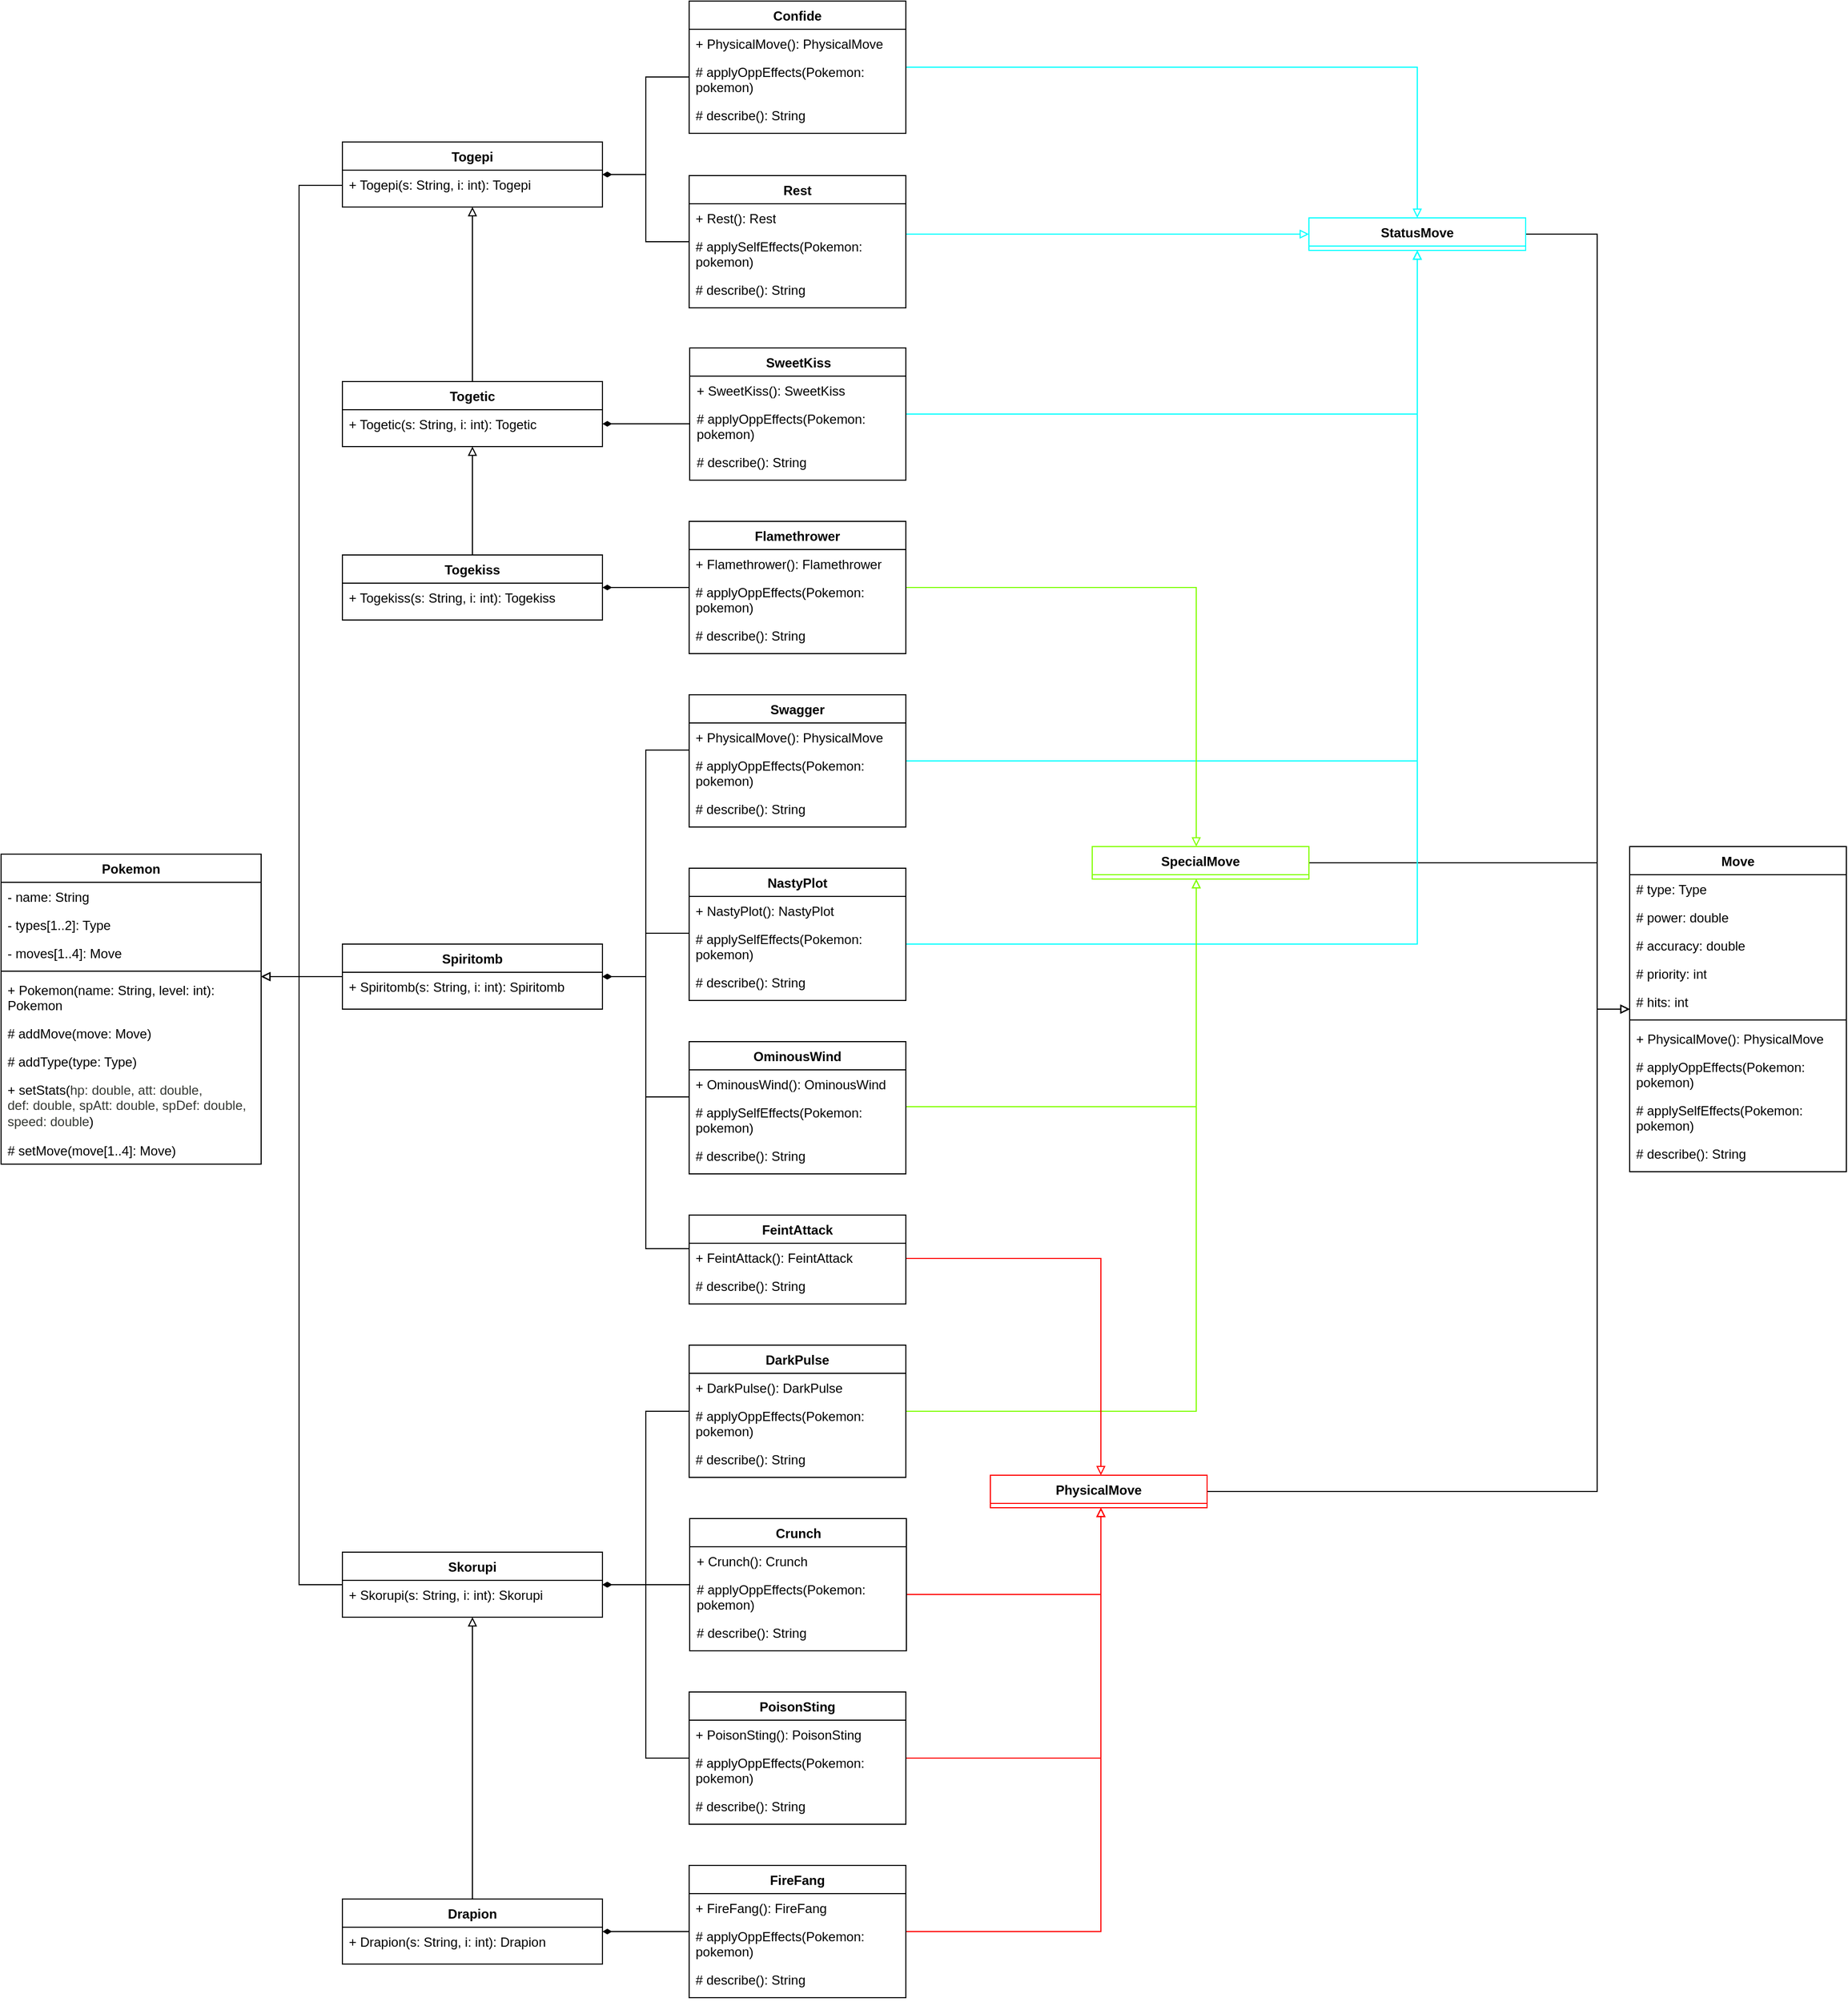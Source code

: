 <mxfile version="24.8.2">
  <diagram id="C5RBs43oDa-KdzZeNtuy" name="Page-1">
    <mxGraphModel dx="3910" dy="1305" grid="0" gridSize="10" guides="1" tooltips="1" connect="1" arrows="1" fold="1" page="0" pageScale="1" pageWidth="827" pageHeight="1169" background="none" math="0" shadow="0">
      <root>
        <mxCell id="WIyWlLk6GJQsqaUBKTNV-0" />
        <mxCell id="WIyWlLk6GJQsqaUBKTNV-1" parent="WIyWlLk6GJQsqaUBKTNV-0" />
        <mxCell id="9ZKs2qVR2nAnYhg3Whve-0" value="Pokemon" style="swimlane;fontStyle=1;align=center;verticalAlign=top;childLayout=stackLayout;horizontal=1;startSize=26;horizontalStack=0;resizeParent=1;resizeParentMax=0;resizeLast=0;collapsible=1;marginBottom=0;whiteSpace=wrap;html=1;" parent="WIyWlLk6GJQsqaUBKTNV-1" vertex="1">
          <mxGeometry x="-1263" y="1047" width="240" height="286" as="geometry">
            <mxRectangle x="150" y="120" width="100" height="30" as="alternateBounds" />
          </mxGeometry>
        </mxCell>
        <mxCell id="9ZKs2qVR2nAnYhg3Whve-4" value="- name: String" style="text;strokeColor=none;fillColor=none;align=left;verticalAlign=top;spacingLeft=4;spacingRight=4;overflow=hidden;rotatable=0;points=[[0,0.5],[1,0.5]];portConstraint=eastwest;whiteSpace=wrap;html=1;" parent="9ZKs2qVR2nAnYhg3Whve-0" vertex="1">
          <mxGeometry y="26" width="240" height="26" as="geometry" />
        </mxCell>
        <mxCell id="9ZKs2qVR2nAnYhg3Whve-9" value="- types[1..2]: Type" style="text;strokeColor=none;fillColor=none;align=left;verticalAlign=top;spacingLeft=4;spacingRight=4;overflow=hidden;rotatable=0;points=[[0,0.5],[1,0.5]];portConstraint=eastwest;whiteSpace=wrap;html=1;" parent="9ZKs2qVR2nAnYhg3Whve-0" vertex="1">
          <mxGeometry y="52" width="240" height="26" as="geometry" />
        </mxCell>
        <mxCell id="9ZKs2qVR2nAnYhg3Whve-10" value="- moves[1..4]: Move" style="text;strokeColor=none;fillColor=none;align=left;verticalAlign=top;spacingLeft=4;spacingRight=4;overflow=hidden;rotatable=0;points=[[0,0.5],[1,0.5]];portConstraint=eastwest;whiteSpace=wrap;html=1;" parent="9ZKs2qVR2nAnYhg3Whve-0" vertex="1">
          <mxGeometry y="78" width="240" height="26" as="geometry" />
        </mxCell>
        <mxCell id="9ZKs2qVR2nAnYhg3Whve-2" value="" style="line;strokeWidth=1;fillColor=none;align=left;verticalAlign=middle;spacingTop=-1;spacingLeft=3;spacingRight=3;rotatable=0;labelPosition=right;points=[];portConstraint=eastwest;strokeColor=inherit;" parent="9ZKs2qVR2nAnYhg3Whve-0" vertex="1">
          <mxGeometry y="104" width="240" height="8" as="geometry" />
        </mxCell>
        <mxCell id="9ZKs2qVR2nAnYhg3Whve-3" value="+ Pokemon(name: String, level: int): Pokemon" style="text;strokeColor=none;fillColor=none;align=left;verticalAlign=top;spacingLeft=4;spacingRight=4;overflow=hidden;rotatable=0;points=[[0,0.5],[1,0.5]];portConstraint=eastwest;whiteSpace=wrap;html=1;" parent="9ZKs2qVR2nAnYhg3Whve-0" vertex="1">
          <mxGeometry y="112" width="240" height="40" as="geometry" />
        </mxCell>
        <mxCell id="9ZKs2qVR2nAnYhg3Whve-21" value="# addMove(move: Move)" style="text;strokeColor=none;fillColor=none;align=left;verticalAlign=top;spacingLeft=4;spacingRight=4;overflow=hidden;rotatable=0;points=[[0,0.5],[1,0.5]];portConstraint=eastwest;whiteSpace=wrap;html=1;" parent="9ZKs2qVR2nAnYhg3Whve-0" vertex="1">
          <mxGeometry y="152" width="240" height="26" as="geometry" />
        </mxCell>
        <mxCell id="peKbXXoSz-qY-lgi-lDG-6" value="# addType(type: Type)" style="text;strokeColor=none;fillColor=none;align=left;verticalAlign=top;spacingLeft=4;spacingRight=4;overflow=hidden;rotatable=0;points=[[0,0.5],[1,0.5]];portConstraint=eastwest;whiteSpace=wrap;html=1;" parent="9ZKs2qVR2nAnYhg3Whve-0" vertex="1">
          <mxGeometry y="178" width="240" height="26" as="geometry" />
        </mxCell>
        <mxCell id="9ZKs2qVR2nAnYhg3Whve-39" value="+ &lt;font face=&quot;Helvetica&quot;&gt;setStats(&lt;font style=&quot;font-size: 12px;&quot; color=&quot;#353833&quot;&gt;hp: double, att:&amp;nbsp;&lt;/font&gt;&lt;/font&gt;&lt;span style=&quot;color: rgb(53, 56, 51);&quot;&gt;double&lt;/span&gt;&lt;font face=&quot;Helvetica&quot;&gt;&lt;font style=&quot;font-size: 12px;&quot; color=&quot;#353833&quot;&gt;, def:&amp;nbsp;&lt;/font&gt;&lt;/font&gt;&lt;span style=&quot;color: rgb(53, 56, 51);&quot;&gt;double&lt;/span&gt;&lt;font face=&quot;Helvetica&quot;&gt;&lt;font style=&quot;font-size: 12px;&quot; color=&quot;#353833&quot;&gt;, spAtt:&amp;nbsp;&lt;/font&gt;&lt;/font&gt;&lt;span style=&quot;color: rgb(53, 56, 51);&quot;&gt;double&lt;/span&gt;&lt;font face=&quot;Helvetica&quot;&gt;&lt;font style=&quot;font-size: 12px;&quot; color=&quot;#353833&quot;&gt;, spDef:&amp;nbsp;&lt;/font&gt;&lt;/font&gt;&lt;span style=&quot;color: rgb(53, 56, 51);&quot;&gt;double&lt;/span&gt;&lt;font face=&quot;Helvetica&quot;&gt;&lt;font style=&quot;font-size: 12px;&quot; color=&quot;#353833&quot;&gt;, speed:&amp;nbsp;&lt;/font&gt;&lt;/font&gt;&lt;span style=&quot;color: rgb(53, 56, 51);&quot;&gt;double&lt;/span&gt;&lt;font face=&quot;Helvetica&quot;&gt;)&lt;/font&gt;" style="text;strokeColor=none;fillColor=none;align=left;verticalAlign=top;spacingLeft=4;spacingRight=4;overflow=hidden;rotatable=0;points=[[0,0.5],[1,0.5]];portConstraint=eastwest;whiteSpace=wrap;html=1;" parent="9ZKs2qVR2nAnYhg3Whve-0" vertex="1">
          <mxGeometry y="204" width="240" height="56" as="geometry" />
        </mxCell>
        <mxCell id="9ZKs2qVR2nAnYhg3Whve-38" value="# setMove(move[1..4]: Move)" style="text;strokeColor=none;fillColor=none;align=left;verticalAlign=top;spacingLeft=4;spacingRight=4;overflow=hidden;rotatable=0;points=[[0,0.5],[1,0.5]];portConstraint=eastwest;whiteSpace=wrap;html=1;" parent="9ZKs2qVR2nAnYhg3Whve-0" vertex="1">
          <mxGeometry y="260" width="240" height="26" as="geometry" />
        </mxCell>
        <mxCell id="Gkgt9uZ79DTPkqdwzc9i-16" style="edgeStyle=orthogonalEdgeStyle;rounded=0;orthogonalLoop=1;jettySize=auto;html=1;endArrow=block;endFill=0;" parent="WIyWlLk6GJQsqaUBKTNV-1" source="9ZKs2qVR2nAnYhg3Whve-43" target="GwyRjiEj88ndCghwQIb4-23" edge="1">
          <mxGeometry relative="1" as="geometry">
            <Array as="points">
              <mxPoint x="210" y="1635" />
              <mxPoint x="210" y="1190" />
            </Array>
          </mxGeometry>
        </mxCell>
        <mxCell id="9ZKs2qVR2nAnYhg3Whve-43" value="PhysicalMove" style="swimlane;fontStyle=1;align=center;verticalAlign=top;childLayout=stackLayout;horizontal=1;startSize=26;horizontalStack=0;resizeParent=1;resizeParentMax=0;resizeLast=0;collapsible=1;marginBottom=0;whiteSpace=wrap;html=1;strokeColor=#FF0000;" parent="WIyWlLk6GJQsqaUBKTNV-1" vertex="1">
          <mxGeometry x="-350" y="1620" width="200" height="30" as="geometry" />
        </mxCell>
        <mxCell id="Gkgt9uZ79DTPkqdwzc9i-18" style="edgeStyle=orthogonalEdgeStyle;rounded=0;orthogonalLoop=1;jettySize=auto;html=1;endArrow=block;endFill=0;" parent="WIyWlLk6GJQsqaUBKTNV-1" source="GwyRjiEj88ndCghwQIb4-1" target="GwyRjiEj88ndCghwQIb4-23" edge="1">
          <mxGeometry relative="1" as="geometry">
            <Array as="points">
              <mxPoint x="210" y="475" />
              <mxPoint x="210" y="1190" />
            </Array>
          </mxGeometry>
        </mxCell>
        <mxCell id="GwyRjiEj88ndCghwQIb4-1" value="StatusMove" style="swimlane;fontStyle=1;align=center;verticalAlign=top;childLayout=stackLayout;horizontal=1;startSize=26;horizontalStack=0;resizeParent=1;resizeParentMax=0;resizeLast=0;collapsible=1;marginBottom=0;whiteSpace=wrap;html=1;strokeColor=#00FFFF;" parent="WIyWlLk6GJQsqaUBKTNV-1" vertex="1">
          <mxGeometry x="-56" y="460" width="200" height="30" as="geometry" />
        </mxCell>
        <mxCell id="Gkgt9uZ79DTPkqdwzc9i-17" style="edgeStyle=orthogonalEdgeStyle;rounded=0;orthogonalLoop=1;jettySize=auto;html=1;endArrow=block;endFill=0;" parent="WIyWlLk6GJQsqaUBKTNV-1" source="GwyRjiEj88ndCghwQIb4-12" target="GwyRjiEj88ndCghwQIb4-23" edge="1">
          <mxGeometry relative="1" as="geometry">
            <Array as="points">
              <mxPoint x="210" y="1055" />
              <mxPoint x="210" y="1190" />
            </Array>
          </mxGeometry>
        </mxCell>
        <mxCell id="GwyRjiEj88ndCghwQIb4-12" value="SpecialMove" style="swimlane;fontStyle=1;align=center;verticalAlign=top;childLayout=stackLayout;horizontal=1;startSize=26;horizontalStack=0;resizeParent=1;resizeParentMax=0;resizeLast=0;collapsible=1;marginBottom=0;whiteSpace=wrap;html=1;strokeColor=#80FF00;" parent="WIyWlLk6GJQsqaUBKTNV-1" vertex="1">
          <mxGeometry x="-256" y="1040" width="200" height="30" as="geometry" />
        </mxCell>
        <mxCell id="GwyRjiEj88ndCghwQIb4-23" value="Move" style="swimlane;fontStyle=1;align=center;verticalAlign=top;childLayout=stackLayout;horizontal=1;startSize=26;horizontalStack=0;resizeParent=1;resizeParentMax=0;resizeLast=0;collapsible=1;marginBottom=0;whiteSpace=wrap;html=1;" parent="WIyWlLk6GJQsqaUBKTNV-1" vertex="1">
          <mxGeometry x="240" y="1040" width="200" height="300" as="geometry" />
        </mxCell>
        <mxCell id="GwyRjiEj88ndCghwQIb4-24" value="# type: Type" style="text;strokeColor=none;fillColor=none;align=left;verticalAlign=top;spacingLeft=4;spacingRight=4;overflow=hidden;rotatable=0;points=[[0,0.5],[1,0.5]];portConstraint=eastwest;whiteSpace=wrap;html=1;" parent="GwyRjiEj88ndCghwQIb4-23" vertex="1">
          <mxGeometry y="26" width="200" height="26" as="geometry" />
        </mxCell>
        <mxCell id="GwyRjiEj88ndCghwQIb4-25" value="# power: double" style="text;strokeColor=none;fillColor=none;align=left;verticalAlign=top;spacingLeft=4;spacingRight=4;overflow=hidden;rotatable=0;points=[[0,0.5],[1,0.5]];portConstraint=eastwest;whiteSpace=wrap;html=1;" parent="GwyRjiEj88ndCghwQIb4-23" vertex="1">
          <mxGeometry y="52" width="200" height="26" as="geometry" />
        </mxCell>
        <mxCell id="GwyRjiEj88ndCghwQIb4-26" value="# accuracy: double" style="text;strokeColor=none;fillColor=none;align=left;verticalAlign=top;spacingLeft=4;spacingRight=4;overflow=hidden;rotatable=0;points=[[0,0.5],[1,0.5]];portConstraint=eastwest;whiteSpace=wrap;html=1;" parent="GwyRjiEj88ndCghwQIb4-23" vertex="1">
          <mxGeometry y="78" width="200" height="26" as="geometry" />
        </mxCell>
        <mxCell id="GwyRjiEj88ndCghwQIb4-27" value="# priority: int" style="text;strokeColor=none;fillColor=none;align=left;verticalAlign=top;spacingLeft=4;spacingRight=4;overflow=hidden;rotatable=0;points=[[0,0.5],[1,0.5]];portConstraint=eastwest;whiteSpace=wrap;html=1;" parent="GwyRjiEj88ndCghwQIb4-23" vertex="1">
          <mxGeometry y="104" width="200" height="26" as="geometry" />
        </mxCell>
        <mxCell id="GwyRjiEj88ndCghwQIb4-28" value="# hits: int" style="text;strokeColor=none;fillColor=none;align=left;verticalAlign=top;spacingLeft=4;spacingRight=4;overflow=hidden;rotatable=0;points=[[0,0.5],[1,0.5]];portConstraint=eastwest;whiteSpace=wrap;html=1;" parent="GwyRjiEj88ndCghwQIb4-23" vertex="1">
          <mxGeometry y="130" width="200" height="26" as="geometry" />
        </mxCell>
        <mxCell id="GwyRjiEj88ndCghwQIb4-29" value="" style="line;strokeWidth=1;fillColor=none;align=left;verticalAlign=middle;spacingTop=-1;spacingLeft=3;spacingRight=3;rotatable=0;labelPosition=right;points=[];portConstraint=eastwest;strokeColor=inherit;" parent="GwyRjiEj88ndCghwQIb4-23" vertex="1">
          <mxGeometry y="156" width="200" height="8" as="geometry" />
        </mxCell>
        <mxCell id="GwyRjiEj88ndCghwQIb4-30" value="+ PhysicalMove(): PhysicalMove" style="text;strokeColor=none;fillColor=none;align=left;verticalAlign=top;spacingLeft=4;spacingRight=4;overflow=hidden;rotatable=0;points=[[0,0.5],[1,0.5]];portConstraint=eastwest;whiteSpace=wrap;html=1;" parent="GwyRjiEj88ndCghwQIb4-23" vertex="1">
          <mxGeometry y="164" width="200" height="26" as="geometry" />
        </mxCell>
        <mxCell id="GwyRjiEj88ndCghwQIb4-31" value="# applyOppEffects(Pokemon: pokemon)" style="text;strokeColor=none;fillColor=none;align=left;verticalAlign=top;spacingLeft=4;spacingRight=4;overflow=hidden;rotatable=0;points=[[0,0.5],[1,0.5]];portConstraint=eastwest;whiteSpace=wrap;html=1;" parent="GwyRjiEj88ndCghwQIb4-23" vertex="1">
          <mxGeometry y="190" width="200" height="40" as="geometry" />
        </mxCell>
        <mxCell id="GwyRjiEj88ndCghwQIb4-32" value="# applySelfEffects(Pokemon: pokemon)" style="text;strokeColor=none;fillColor=none;align=left;verticalAlign=top;spacingLeft=4;spacingRight=4;overflow=hidden;rotatable=0;points=[[0,0.5],[1,0.5]];portConstraint=eastwest;whiteSpace=wrap;html=1;" parent="GwyRjiEj88ndCghwQIb4-23" vertex="1">
          <mxGeometry y="230" width="200" height="40" as="geometry" />
        </mxCell>
        <mxCell id="GwyRjiEj88ndCghwQIb4-33" value="# describe(): String" style="text;strokeColor=none;fillColor=none;align=left;verticalAlign=top;spacingLeft=4;spacingRight=4;overflow=hidden;rotatable=0;points=[[0,0.5],[1,0.5]];portConstraint=eastwest;whiteSpace=wrap;html=1;" parent="GwyRjiEj88ndCghwQIb4-23" vertex="1">
          <mxGeometry y="270" width="200" height="30" as="geometry" />
        </mxCell>
        <mxCell id="Gkgt9uZ79DTPkqdwzc9i-13" style="edgeStyle=orthogonalEdgeStyle;rounded=0;orthogonalLoop=1;jettySize=auto;html=1;endArrow=block;endFill=0;strokeColor=#00FFFF;" parent="WIyWlLk6GJQsqaUBKTNV-1" source="GwyRjiEj88ndCghwQIb4-34" target="GwyRjiEj88ndCghwQIb4-1" edge="1">
          <mxGeometry relative="1" as="geometry" />
        </mxCell>
        <mxCell id="GwyRjiEj88ndCghwQIb4-34" value="Confide" style="swimlane;fontStyle=1;align=center;verticalAlign=top;childLayout=stackLayout;horizontal=1;startSize=26;horizontalStack=0;resizeParent=1;resizeParentMax=0;resizeLast=0;collapsible=1;marginBottom=0;whiteSpace=wrap;html=1;" parent="WIyWlLk6GJQsqaUBKTNV-1" vertex="1">
          <mxGeometry x="-628" y="260" width="200" height="122" as="geometry" />
        </mxCell>
        <mxCell id="peKbXXoSz-qY-lgi-lDG-16" value="+ PhysicalMove(): PhysicalMove" style="text;strokeColor=none;fillColor=none;align=left;verticalAlign=top;spacingLeft=4;spacingRight=4;overflow=hidden;rotatable=0;points=[[0,0.5],[1,0.5]];portConstraint=eastwest;whiteSpace=wrap;html=1;" parent="GwyRjiEj88ndCghwQIb4-34" vertex="1">
          <mxGeometry y="26" width="200" height="26" as="geometry" />
        </mxCell>
        <mxCell id="peKbXXoSz-qY-lgi-lDG-17" value="# applyOppEffects(Pokemon: pokemon)" style="text;strokeColor=none;fillColor=none;align=left;verticalAlign=top;spacingLeft=4;spacingRight=4;overflow=hidden;rotatable=0;points=[[0,0.5],[1,0.5]];portConstraint=eastwest;whiteSpace=wrap;html=1;" parent="GwyRjiEj88ndCghwQIb4-34" vertex="1">
          <mxGeometry y="52" width="200" height="40" as="geometry" />
        </mxCell>
        <mxCell id="peKbXXoSz-qY-lgi-lDG-18" value="# describe(): String" style="text;strokeColor=none;fillColor=none;align=left;verticalAlign=top;spacingLeft=4;spacingRight=4;overflow=hidden;rotatable=0;points=[[0,0.5],[1,0.5]];portConstraint=eastwest;whiteSpace=wrap;html=1;" parent="GwyRjiEj88ndCghwQIb4-34" vertex="1">
          <mxGeometry y="92" width="200" height="30" as="geometry" />
        </mxCell>
        <mxCell id="GwyRjiEj88ndCghwQIb4-52" style="edgeStyle=orthogonalEdgeStyle;rounded=0;orthogonalLoop=1;jettySize=auto;html=1;entryX=0.5;entryY=1;entryDx=0;entryDy=0;endArrow=block;endFill=0;strokeColor=#00FFFF;" parent="WIyWlLk6GJQsqaUBKTNV-1" source="GwyRjiEj88ndCghwQIb4-35" target="GwyRjiEj88ndCghwQIb4-1" edge="1">
          <mxGeometry relative="1" as="geometry">
            <Array as="points">
              <mxPoint x="44" y="1130" />
            </Array>
          </mxGeometry>
        </mxCell>
        <mxCell id="GwyRjiEj88ndCghwQIb4-35" value="NastyPlot" style="swimlane;fontStyle=1;align=center;verticalAlign=top;childLayout=stackLayout;horizontal=1;startSize=26;horizontalStack=0;resizeParent=1;resizeParentMax=0;resizeLast=0;collapsible=1;marginBottom=0;whiteSpace=wrap;html=1;" parent="WIyWlLk6GJQsqaUBKTNV-1" vertex="1">
          <mxGeometry x="-628" y="1060" width="200" height="122" as="geometry" />
        </mxCell>
        <mxCell id="peKbXXoSz-qY-lgi-lDG-10" value="+ NastyPlot(): NastyPlot" style="text;strokeColor=none;fillColor=none;align=left;verticalAlign=top;spacingLeft=4;spacingRight=4;overflow=hidden;rotatable=0;points=[[0,0.5],[1,0.5]];portConstraint=eastwest;whiteSpace=wrap;html=1;" parent="GwyRjiEj88ndCghwQIb4-35" vertex="1">
          <mxGeometry y="26" width="200" height="26" as="geometry" />
        </mxCell>
        <mxCell id="peKbXXoSz-qY-lgi-lDG-11" value="# applySelfEffects(Pokemon: pokemon)" style="text;strokeColor=none;fillColor=none;align=left;verticalAlign=top;spacingLeft=4;spacingRight=4;overflow=hidden;rotatable=0;points=[[0,0.5],[1,0.5]];portConstraint=eastwest;whiteSpace=wrap;html=1;" parent="GwyRjiEj88ndCghwQIb4-35" vertex="1">
          <mxGeometry y="52" width="200" height="40" as="geometry" />
        </mxCell>
        <mxCell id="peKbXXoSz-qY-lgi-lDG-12" value="# describe(): String" style="text;strokeColor=none;fillColor=none;align=left;verticalAlign=top;spacingLeft=4;spacingRight=4;overflow=hidden;rotatable=0;points=[[0,0.5],[1,0.5]];portConstraint=eastwest;whiteSpace=wrap;html=1;" parent="GwyRjiEj88ndCghwQIb4-35" vertex="1">
          <mxGeometry y="92" width="200" height="30" as="geometry" />
        </mxCell>
        <mxCell id="GwyRjiEj88ndCghwQIb4-53" style="edgeStyle=orthogonalEdgeStyle;rounded=0;orthogonalLoop=1;jettySize=auto;html=1;endArrow=block;endFill=0;strokeColor=#00FFFF;" parent="WIyWlLk6GJQsqaUBKTNV-1" source="GwyRjiEj88ndCghwQIb4-36" target="GwyRjiEj88ndCghwQIb4-1" edge="1">
          <mxGeometry relative="1" as="geometry">
            <Array as="points">
              <mxPoint x="-308" y="475" />
              <mxPoint x="-308" y="475" />
            </Array>
          </mxGeometry>
        </mxCell>
        <mxCell id="GwyRjiEj88ndCghwQIb4-36" value="Rest" style="swimlane;fontStyle=1;align=center;verticalAlign=top;childLayout=stackLayout;horizontal=1;startSize=26;horizontalStack=0;resizeParent=1;resizeParentMax=0;resizeLast=0;collapsible=1;marginBottom=0;whiteSpace=wrap;html=1;" parent="WIyWlLk6GJQsqaUBKTNV-1" vertex="1">
          <mxGeometry x="-628" y="421" width="200" height="122" as="geometry" />
        </mxCell>
        <mxCell id="peKbXXoSz-qY-lgi-lDG-13" value="+ Rest(): Rest" style="text;strokeColor=none;fillColor=none;align=left;verticalAlign=top;spacingLeft=4;spacingRight=4;overflow=hidden;rotatable=0;points=[[0,0.5],[1,0.5]];portConstraint=eastwest;whiteSpace=wrap;html=1;" parent="GwyRjiEj88ndCghwQIb4-36" vertex="1">
          <mxGeometry y="26" width="200" height="26" as="geometry" />
        </mxCell>
        <mxCell id="peKbXXoSz-qY-lgi-lDG-14" value="# applySelfEffects(Pokemon: pokemon)" style="text;strokeColor=none;fillColor=none;align=left;verticalAlign=top;spacingLeft=4;spacingRight=4;overflow=hidden;rotatable=0;points=[[0,0.5],[1,0.5]];portConstraint=eastwest;whiteSpace=wrap;html=1;" parent="GwyRjiEj88ndCghwQIb4-36" vertex="1">
          <mxGeometry y="52" width="200" height="40" as="geometry" />
        </mxCell>
        <mxCell id="peKbXXoSz-qY-lgi-lDG-15" value="# describe(): String" style="text;strokeColor=none;fillColor=none;align=left;verticalAlign=top;spacingLeft=4;spacingRight=4;overflow=hidden;rotatable=0;points=[[0,0.5],[1,0.5]];portConstraint=eastwest;whiteSpace=wrap;html=1;" parent="GwyRjiEj88ndCghwQIb4-36" vertex="1">
          <mxGeometry y="92" width="200" height="30" as="geometry" />
        </mxCell>
        <mxCell id="Gkgt9uZ79DTPkqdwzc9i-15" style="edgeStyle=orthogonalEdgeStyle;rounded=0;orthogonalLoop=1;jettySize=auto;html=1;endArrow=block;endFill=0;strokeColor=#00FFFF;" parent="WIyWlLk6GJQsqaUBKTNV-1" source="GwyRjiEj88ndCghwQIb4-37" target="GwyRjiEj88ndCghwQIb4-1" edge="1">
          <mxGeometry relative="1" as="geometry" />
        </mxCell>
        <mxCell id="GwyRjiEj88ndCghwQIb4-37" value="Swagger" style="swimlane;fontStyle=1;align=center;verticalAlign=top;childLayout=stackLayout;horizontal=1;startSize=26;horizontalStack=0;resizeParent=1;resizeParentMax=0;resizeLast=0;collapsible=1;marginBottom=0;whiteSpace=wrap;html=1;" parent="WIyWlLk6GJQsqaUBKTNV-1" vertex="1">
          <mxGeometry x="-628" y="900" width="200" height="122" as="geometry" />
        </mxCell>
        <mxCell id="peKbXXoSz-qY-lgi-lDG-19" value="+ PhysicalMove(): PhysicalMove" style="text;strokeColor=none;fillColor=none;align=left;verticalAlign=top;spacingLeft=4;spacingRight=4;overflow=hidden;rotatable=0;points=[[0,0.5],[1,0.5]];portConstraint=eastwest;whiteSpace=wrap;html=1;" parent="GwyRjiEj88ndCghwQIb4-37" vertex="1">
          <mxGeometry y="26" width="200" height="26" as="geometry" />
        </mxCell>
        <mxCell id="peKbXXoSz-qY-lgi-lDG-20" value="# applyOppEffects(Pokemon: pokemon)" style="text;strokeColor=none;fillColor=none;align=left;verticalAlign=top;spacingLeft=4;spacingRight=4;overflow=hidden;rotatable=0;points=[[0,0.5],[1,0.5]];portConstraint=eastwest;whiteSpace=wrap;html=1;" parent="GwyRjiEj88ndCghwQIb4-37" vertex="1">
          <mxGeometry y="52" width="200" height="40" as="geometry" />
        </mxCell>
        <mxCell id="peKbXXoSz-qY-lgi-lDG-21" value="# describe(): String" style="text;strokeColor=none;fillColor=none;align=left;verticalAlign=top;spacingLeft=4;spacingRight=4;overflow=hidden;rotatable=0;points=[[0,0.5],[1,0.5]];portConstraint=eastwest;whiteSpace=wrap;html=1;" parent="GwyRjiEj88ndCghwQIb4-37" vertex="1">
          <mxGeometry y="92" width="200" height="30" as="geometry" />
        </mxCell>
        <mxCell id="Gkgt9uZ79DTPkqdwzc9i-2" style="edgeStyle=orthogonalEdgeStyle;rounded=0;orthogonalLoop=1;jettySize=auto;html=1;endArrow=block;endFill=0;strokeColor=#00FFFF;" parent="WIyWlLk6GJQsqaUBKTNV-1" source="GwyRjiEj88ndCghwQIb4-38" target="GwyRjiEj88ndCghwQIb4-1" edge="1">
          <mxGeometry relative="1" as="geometry" />
        </mxCell>
        <mxCell id="GwyRjiEj88ndCghwQIb4-38" value="SweetKiss" style="swimlane;fontStyle=1;align=center;verticalAlign=top;childLayout=stackLayout;horizontal=1;startSize=26;horizontalStack=0;resizeParent=1;resizeParentMax=0;resizeLast=0;collapsible=1;marginBottom=0;whiteSpace=wrap;html=1;" parent="WIyWlLk6GJQsqaUBKTNV-1" vertex="1">
          <mxGeometry x="-627.5" y="580" width="199.5" height="122" as="geometry" />
        </mxCell>
        <mxCell id="peKbXXoSz-qY-lgi-lDG-7" value="+ SweetKiss(): SweetKiss" style="text;strokeColor=none;fillColor=none;align=left;verticalAlign=top;spacingLeft=4;spacingRight=4;overflow=hidden;rotatable=0;points=[[0,0.5],[1,0.5]];portConstraint=eastwest;whiteSpace=wrap;html=1;" parent="GwyRjiEj88ndCghwQIb4-38" vertex="1">
          <mxGeometry y="26" width="199.5" height="26" as="geometry" />
        </mxCell>
        <mxCell id="peKbXXoSz-qY-lgi-lDG-8" value="# applyOppEffects(Pokemon: pokemon)" style="text;strokeColor=none;fillColor=none;align=left;verticalAlign=top;spacingLeft=4;spacingRight=4;overflow=hidden;rotatable=0;points=[[0,0.5],[1,0.5]];portConstraint=eastwest;whiteSpace=wrap;html=1;" parent="GwyRjiEj88ndCghwQIb4-38" vertex="1">
          <mxGeometry y="52" width="199.5" height="40" as="geometry" />
        </mxCell>
        <mxCell id="peKbXXoSz-qY-lgi-lDG-9" value="# describe(): String" style="text;strokeColor=none;fillColor=none;align=left;verticalAlign=top;spacingLeft=4;spacingRight=4;overflow=hidden;rotatable=0;points=[[0,0.5],[1,0.5]];portConstraint=eastwest;whiteSpace=wrap;html=1;" parent="GwyRjiEj88ndCghwQIb4-38" vertex="1">
          <mxGeometry y="92" width="199.5" height="30" as="geometry" />
        </mxCell>
        <mxCell id="GwyRjiEj88ndCghwQIb4-47" style="edgeStyle=orthogonalEdgeStyle;rounded=0;orthogonalLoop=1;jettySize=auto;html=1;endArrow=block;endFill=0;strokeColor=#80FF00;" parent="WIyWlLk6GJQsqaUBKTNV-1" source="GwyRjiEj88ndCghwQIb4-39" target="GwyRjiEj88ndCghwQIb4-12" edge="1">
          <mxGeometry relative="1" as="geometry">
            <Array as="points">
              <mxPoint x="-160" y="1561" />
            </Array>
          </mxGeometry>
        </mxCell>
        <mxCell id="GwyRjiEj88ndCghwQIb4-39" value="DarkPulse" style="swimlane;fontStyle=1;align=center;verticalAlign=top;childLayout=stackLayout;horizontal=1;startSize=26;horizontalStack=0;resizeParent=1;resizeParentMax=0;resizeLast=0;collapsible=1;marginBottom=0;whiteSpace=wrap;html=1;" parent="WIyWlLk6GJQsqaUBKTNV-1" vertex="1">
          <mxGeometry x="-628" y="1500" width="200" height="122" as="geometry" />
        </mxCell>
        <mxCell id="peKbXXoSz-qY-lgi-lDG-25" value="+ DarkPulse(): DarkPulse" style="text;strokeColor=none;fillColor=none;align=left;verticalAlign=top;spacingLeft=4;spacingRight=4;overflow=hidden;rotatable=0;points=[[0,0.5],[1,0.5]];portConstraint=eastwest;whiteSpace=wrap;html=1;" parent="GwyRjiEj88ndCghwQIb4-39" vertex="1">
          <mxGeometry y="26" width="200" height="26" as="geometry" />
        </mxCell>
        <mxCell id="peKbXXoSz-qY-lgi-lDG-26" value="# applyOppEffects(Pokemon: pokemon)" style="text;strokeColor=none;fillColor=none;align=left;verticalAlign=top;spacingLeft=4;spacingRight=4;overflow=hidden;rotatable=0;points=[[0,0.5],[1,0.5]];portConstraint=eastwest;whiteSpace=wrap;html=1;" parent="GwyRjiEj88ndCghwQIb4-39" vertex="1">
          <mxGeometry y="52" width="200" height="40" as="geometry" />
        </mxCell>
        <mxCell id="peKbXXoSz-qY-lgi-lDG-27" value="# describe(): String" style="text;strokeColor=none;fillColor=none;align=left;verticalAlign=top;spacingLeft=4;spacingRight=4;overflow=hidden;rotatable=0;points=[[0,0.5],[1,0.5]];portConstraint=eastwest;whiteSpace=wrap;html=1;" parent="GwyRjiEj88ndCghwQIb4-39" vertex="1">
          <mxGeometry y="92" width="200" height="30" as="geometry" />
        </mxCell>
        <mxCell id="GwyRjiEj88ndCghwQIb4-46" style="edgeStyle=orthogonalEdgeStyle;rounded=0;orthogonalLoop=1;jettySize=auto;html=1;endArrow=block;endFill=0;strokeColor=#80FF00;" parent="WIyWlLk6GJQsqaUBKTNV-1" source="GwyRjiEj88ndCghwQIb4-40" target="GwyRjiEj88ndCghwQIb4-12" edge="1">
          <mxGeometry relative="1" as="geometry">
            <Array as="points">
              <mxPoint x="-160" y="801" />
            </Array>
          </mxGeometry>
        </mxCell>
        <mxCell id="GwyRjiEj88ndCghwQIb4-40" value="Flamethrower" style="swimlane;fontStyle=1;align=center;verticalAlign=top;childLayout=stackLayout;horizontal=1;startSize=26;horizontalStack=0;resizeParent=1;resizeParentMax=0;resizeLast=0;collapsible=1;marginBottom=0;whiteSpace=wrap;html=1;" parent="WIyWlLk6GJQsqaUBKTNV-1" vertex="1">
          <mxGeometry x="-628" y="740" width="200" height="122" as="geometry" />
        </mxCell>
        <mxCell id="peKbXXoSz-qY-lgi-lDG-28" value="+ Flamethrower(): Flamethrower" style="text;strokeColor=none;fillColor=none;align=left;verticalAlign=top;spacingLeft=4;spacingRight=4;overflow=hidden;rotatable=0;points=[[0,0.5],[1,0.5]];portConstraint=eastwest;whiteSpace=wrap;html=1;" parent="GwyRjiEj88ndCghwQIb4-40" vertex="1">
          <mxGeometry y="26" width="200" height="26" as="geometry" />
        </mxCell>
        <mxCell id="peKbXXoSz-qY-lgi-lDG-30" value="# applyOppEffects(Pokemon: pokemon)" style="text;strokeColor=none;fillColor=none;align=left;verticalAlign=top;spacingLeft=4;spacingRight=4;overflow=hidden;rotatable=0;points=[[0,0.5],[1,0.5]];portConstraint=eastwest;whiteSpace=wrap;html=1;" parent="GwyRjiEj88ndCghwQIb4-40" vertex="1">
          <mxGeometry y="52" width="200" height="40" as="geometry" />
        </mxCell>
        <mxCell id="peKbXXoSz-qY-lgi-lDG-29" value="# describe(): String" style="text;strokeColor=none;fillColor=none;align=left;verticalAlign=top;spacingLeft=4;spacingRight=4;overflow=hidden;rotatable=0;points=[[0,0.5],[1,0.5]];portConstraint=eastwest;whiteSpace=wrap;html=1;" parent="GwyRjiEj88ndCghwQIb4-40" vertex="1">
          <mxGeometry y="92" width="200" height="30" as="geometry" />
        </mxCell>
        <mxCell id="GwyRjiEj88ndCghwQIb4-48" style="edgeStyle=orthogonalEdgeStyle;rounded=0;orthogonalLoop=1;jettySize=auto;html=1;endArrow=block;endFill=0;strokeColor=#80FF00;" parent="WIyWlLk6GJQsqaUBKTNV-1" source="GwyRjiEj88ndCghwQIb4-41" target="GwyRjiEj88ndCghwQIb4-12" edge="1">
          <mxGeometry relative="1" as="geometry">
            <mxPoint x="2252" y="507" as="targetPoint" />
            <Array as="points">
              <mxPoint x="-160" y="1280" />
            </Array>
          </mxGeometry>
        </mxCell>
        <mxCell id="GwyRjiEj88ndCghwQIb4-41" value="OminousWind" style="swimlane;fontStyle=1;align=center;verticalAlign=top;childLayout=stackLayout;horizontal=1;startSize=26;horizontalStack=0;resizeParent=1;resizeParentMax=0;resizeLast=0;collapsible=1;marginBottom=0;whiteSpace=wrap;html=1;" parent="WIyWlLk6GJQsqaUBKTNV-1" vertex="1">
          <mxGeometry x="-628" y="1220" width="200" height="122" as="geometry" />
        </mxCell>
        <mxCell id="peKbXXoSz-qY-lgi-lDG-31" value="+ OminousWind(): OminousWind" style="text;strokeColor=none;fillColor=none;align=left;verticalAlign=top;spacingLeft=4;spacingRight=4;overflow=hidden;rotatable=0;points=[[0,0.5],[1,0.5]];portConstraint=eastwest;whiteSpace=wrap;html=1;" parent="GwyRjiEj88ndCghwQIb4-41" vertex="1">
          <mxGeometry y="26" width="200" height="26" as="geometry" />
        </mxCell>
        <mxCell id="peKbXXoSz-qY-lgi-lDG-32" value="# applySelfEffects(Pokemon: pokemon)" style="text;strokeColor=none;fillColor=none;align=left;verticalAlign=top;spacingLeft=4;spacingRight=4;overflow=hidden;rotatable=0;points=[[0,0.5],[1,0.5]];portConstraint=eastwest;whiteSpace=wrap;html=1;" parent="GwyRjiEj88ndCghwQIb4-41" vertex="1">
          <mxGeometry y="52" width="200" height="40" as="geometry" />
        </mxCell>
        <mxCell id="peKbXXoSz-qY-lgi-lDG-33" value="# describe(): String" style="text;strokeColor=none;fillColor=none;align=left;verticalAlign=top;spacingLeft=4;spacingRight=4;overflow=hidden;rotatable=0;points=[[0,0.5],[1,0.5]];portConstraint=eastwest;whiteSpace=wrap;html=1;" parent="GwyRjiEj88ndCghwQIb4-41" vertex="1">
          <mxGeometry y="92" width="200" height="30" as="geometry" />
        </mxCell>
        <mxCell id="GwyRjiEj88ndCghwQIb4-54" style="edgeStyle=orthogonalEdgeStyle;rounded=0;orthogonalLoop=1;jettySize=auto;html=1;endArrow=block;endFill=0;strokeColor=#FF0000;" parent="WIyWlLk6GJQsqaUBKTNV-1" source="GwyRjiEj88ndCghwQIb4-42" target="9ZKs2qVR2nAnYhg3Whve-43" edge="1">
          <mxGeometry relative="1" as="geometry">
            <Array as="points">
              <mxPoint x="-248" y="1730" />
            </Array>
          </mxGeometry>
        </mxCell>
        <mxCell id="GwyRjiEj88ndCghwQIb4-42" value="Crunch" style="swimlane;fontStyle=1;align=center;verticalAlign=top;childLayout=stackLayout;horizontal=1;startSize=26;horizontalStack=0;resizeParent=1;resizeParentMax=0;resizeLast=0;collapsible=1;marginBottom=0;whiteSpace=wrap;html=1;" parent="WIyWlLk6GJQsqaUBKTNV-1" vertex="1">
          <mxGeometry x="-627.5" y="1660" width="200" height="122" as="geometry" />
        </mxCell>
        <mxCell id="peKbXXoSz-qY-lgi-lDG-40" value="+ Crunch(): Crunch" style="text;strokeColor=none;fillColor=none;align=left;verticalAlign=top;spacingLeft=4;spacingRight=4;overflow=hidden;rotatable=0;points=[[0,0.5],[1,0.5]];portConstraint=eastwest;whiteSpace=wrap;html=1;" parent="GwyRjiEj88ndCghwQIb4-42" vertex="1">
          <mxGeometry y="26" width="200" height="26" as="geometry" />
        </mxCell>
        <mxCell id="peKbXXoSz-qY-lgi-lDG-41" value="# applyOppEffects(Pokemon: pokemon)" style="text;strokeColor=none;fillColor=none;align=left;verticalAlign=top;spacingLeft=4;spacingRight=4;overflow=hidden;rotatable=0;points=[[0,0.5],[1,0.5]];portConstraint=eastwest;whiteSpace=wrap;html=1;" parent="GwyRjiEj88ndCghwQIb4-42" vertex="1">
          <mxGeometry y="52" width="200" height="40" as="geometry" />
        </mxCell>
        <mxCell id="peKbXXoSz-qY-lgi-lDG-42" value="# describe(): String" style="text;strokeColor=none;fillColor=none;align=left;verticalAlign=top;spacingLeft=4;spacingRight=4;overflow=hidden;rotatable=0;points=[[0,0.5],[1,0.5]];portConstraint=eastwest;whiteSpace=wrap;html=1;" parent="GwyRjiEj88ndCghwQIb4-42" vertex="1">
          <mxGeometry y="92" width="200" height="30" as="geometry" />
        </mxCell>
        <mxCell id="GwyRjiEj88ndCghwQIb4-55" style="edgeStyle=orthogonalEdgeStyle;rounded=0;orthogonalLoop=1;jettySize=auto;html=1;endArrow=block;endFill=0;strokeColor=#FF0000;" parent="WIyWlLk6GJQsqaUBKTNV-1" source="GwyRjiEj88ndCghwQIb4-43" target="9ZKs2qVR2nAnYhg3Whve-43" edge="1">
          <mxGeometry relative="1" as="geometry">
            <Array as="points">
              <mxPoint x="-248" y="1420" />
            </Array>
          </mxGeometry>
        </mxCell>
        <mxCell id="GwyRjiEj88ndCghwQIb4-43" value="FeintAttack" style="swimlane;fontStyle=1;align=center;verticalAlign=top;childLayout=stackLayout;horizontal=1;startSize=26;horizontalStack=0;resizeParent=1;resizeParentMax=0;resizeLast=0;collapsible=1;marginBottom=0;whiteSpace=wrap;html=1;" parent="WIyWlLk6GJQsqaUBKTNV-1" vertex="1">
          <mxGeometry x="-628" y="1380" width="200" height="82" as="geometry" />
        </mxCell>
        <mxCell id="peKbXXoSz-qY-lgi-lDG-45" value="+ FeintAttack(): FeintAttack" style="text;strokeColor=none;fillColor=none;align=left;verticalAlign=top;spacingLeft=4;spacingRight=4;overflow=hidden;rotatable=0;points=[[0,0.5],[1,0.5]];portConstraint=eastwest;whiteSpace=wrap;html=1;" parent="GwyRjiEj88ndCghwQIb4-43" vertex="1">
          <mxGeometry y="26" width="200" height="26" as="geometry" />
        </mxCell>
        <mxCell id="peKbXXoSz-qY-lgi-lDG-46" value="# describe(): String" style="text;strokeColor=none;fillColor=none;align=left;verticalAlign=top;spacingLeft=4;spacingRight=4;overflow=hidden;rotatable=0;points=[[0,0.5],[1,0.5]];portConstraint=eastwest;whiteSpace=wrap;html=1;" parent="GwyRjiEj88ndCghwQIb4-43" vertex="1">
          <mxGeometry y="52" width="200" height="30" as="geometry" />
        </mxCell>
        <mxCell id="GwyRjiEj88ndCghwQIb4-56" style="edgeStyle=orthogonalEdgeStyle;rounded=0;orthogonalLoop=1;jettySize=auto;html=1;endArrow=block;endFill=0;strokeColor=#FF0000;" parent="WIyWlLk6GJQsqaUBKTNV-1" source="GwyRjiEj88ndCghwQIb4-44" target="9ZKs2qVR2nAnYhg3Whve-43" edge="1">
          <mxGeometry relative="1" as="geometry">
            <Array as="points">
              <mxPoint x="-248" y="2041" />
            </Array>
          </mxGeometry>
        </mxCell>
        <mxCell id="GwyRjiEj88ndCghwQIb4-44" value="FireFang" style="swimlane;fontStyle=1;align=center;verticalAlign=top;childLayout=stackLayout;horizontal=1;startSize=26;horizontalStack=0;resizeParent=1;resizeParentMax=0;resizeLast=0;collapsible=1;marginBottom=0;whiteSpace=wrap;html=1;" parent="WIyWlLk6GJQsqaUBKTNV-1" vertex="1">
          <mxGeometry x="-628" y="1980" width="200" height="122" as="geometry" />
        </mxCell>
        <mxCell id="peKbXXoSz-qY-lgi-lDG-37" value="+ FireFang(): FireFang" style="text;strokeColor=none;fillColor=none;align=left;verticalAlign=top;spacingLeft=4;spacingRight=4;overflow=hidden;rotatable=0;points=[[0,0.5],[1,0.5]];portConstraint=eastwest;whiteSpace=wrap;html=1;" parent="GwyRjiEj88ndCghwQIb4-44" vertex="1">
          <mxGeometry y="26" width="200" height="26" as="geometry" />
        </mxCell>
        <mxCell id="peKbXXoSz-qY-lgi-lDG-38" value="# applyOppEffects(Pokemon: pokemon)" style="text;strokeColor=none;fillColor=none;align=left;verticalAlign=top;spacingLeft=4;spacingRight=4;overflow=hidden;rotatable=0;points=[[0,0.5],[1,0.5]];portConstraint=eastwest;whiteSpace=wrap;html=1;" parent="GwyRjiEj88ndCghwQIb4-44" vertex="1">
          <mxGeometry y="52" width="200" height="40" as="geometry" />
        </mxCell>
        <mxCell id="peKbXXoSz-qY-lgi-lDG-39" value="# describe(): String" style="text;strokeColor=none;fillColor=none;align=left;verticalAlign=top;spacingLeft=4;spacingRight=4;overflow=hidden;rotatable=0;points=[[0,0.5],[1,0.5]];portConstraint=eastwest;whiteSpace=wrap;html=1;" parent="GwyRjiEj88ndCghwQIb4-44" vertex="1">
          <mxGeometry y="92" width="200" height="30" as="geometry" />
        </mxCell>
        <mxCell id="GwyRjiEj88ndCghwQIb4-57" style="edgeStyle=orthogonalEdgeStyle;rounded=0;orthogonalLoop=1;jettySize=auto;html=1;endArrow=block;endFill=0;strokeColor=#FF0000;" parent="WIyWlLk6GJQsqaUBKTNV-1" source="GwyRjiEj88ndCghwQIb4-45" target="9ZKs2qVR2nAnYhg3Whve-43" edge="1">
          <mxGeometry relative="1" as="geometry">
            <Array as="points">
              <mxPoint x="-248" y="1881" />
            </Array>
          </mxGeometry>
        </mxCell>
        <mxCell id="GwyRjiEj88ndCghwQIb4-45" value="PoisonSting" style="swimlane;fontStyle=1;align=center;verticalAlign=top;childLayout=stackLayout;horizontal=1;startSize=26;horizontalStack=0;resizeParent=1;resizeParentMax=0;resizeLast=0;collapsible=1;marginBottom=0;whiteSpace=wrap;html=1;" parent="WIyWlLk6GJQsqaUBKTNV-1" vertex="1">
          <mxGeometry x="-628" y="1820" width="200" height="122" as="geometry" />
        </mxCell>
        <mxCell id="peKbXXoSz-qY-lgi-lDG-34" value="+ PoisonSting(): PoisonSting" style="text;strokeColor=none;fillColor=none;align=left;verticalAlign=top;spacingLeft=4;spacingRight=4;overflow=hidden;rotatable=0;points=[[0,0.5],[1,0.5]];portConstraint=eastwest;whiteSpace=wrap;html=1;" parent="GwyRjiEj88ndCghwQIb4-45" vertex="1">
          <mxGeometry y="26" width="200" height="26" as="geometry" />
        </mxCell>
        <mxCell id="peKbXXoSz-qY-lgi-lDG-35" value="# applyOppEffects(Pokemon: pokemon)" style="text;strokeColor=none;fillColor=none;align=left;verticalAlign=top;spacingLeft=4;spacingRight=4;overflow=hidden;rotatable=0;points=[[0,0.5],[1,0.5]];portConstraint=eastwest;whiteSpace=wrap;html=1;" parent="GwyRjiEj88ndCghwQIb4-45" vertex="1">
          <mxGeometry y="52" width="200" height="40" as="geometry" />
        </mxCell>
        <mxCell id="peKbXXoSz-qY-lgi-lDG-36" value="# describe(): String" style="text;strokeColor=none;fillColor=none;align=left;verticalAlign=top;spacingLeft=4;spacingRight=4;overflow=hidden;rotatable=0;points=[[0,0.5],[1,0.5]];portConstraint=eastwest;whiteSpace=wrap;html=1;" parent="GwyRjiEj88ndCghwQIb4-45" vertex="1">
          <mxGeometry y="92" width="200" height="30" as="geometry" />
        </mxCell>
        <mxCell id="GwyRjiEj88ndCghwQIb4-71" style="edgeStyle=orthogonalEdgeStyle;rounded=0;orthogonalLoop=1;jettySize=auto;html=1;endArrow=block;endFill=0;" parent="WIyWlLk6GJQsqaUBKTNV-1" source="GwyRjiEj88ndCghwQIb4-62" target="9ZKs2qVR2nAnYhg3Whve-0" edge="1">
          <mxGeometry relative="1" as="geometry">
            <Array as="points">
              <mxPoint x="-1030" y="1160" />
              <mxPoint x="-1030" y="1160" />
            </Array>
          </mxGeometry>
        </mxCell>
        <mxCell id="peKbXXoSz-qY-lgi-lDG-47" style="edgeStyle=orthogonalEdgeStyle;rounded=0;orthogonalLoop=1;jettySize=auto;html=1;endArrow=none;endFill=0;startArrow=diamondThin;startFill=1;" parent="WIyWlLk6GJQsqaUBKTNV-1" source="GwyRjiEj88ndCghwQIb4-62" target="GwyRjiEj88ndCghwQIb4-37" edge="1">
          <mxGeometry relative="1" as="geometry">
            <Array as="points">
              <mxPoint x="-668" y="1160" />
              <mxPoint x="-668" y="951" />
            </Array>
          </mxGeometry>
        </mxCell>
        <mxCell id="peKbXXoSz-qY-lgi-lDG-48" style="edgeStyle=orthogonalEdgeStyle;rounded=0;orthogonalLoop=1;jettySize=auto;html=1;endArrow=none;endFill=0;startArrow=diamondThin;startFill=1;" parent="WIyWlLk6GJQsqaUBKTNV-1" source="GwyRjiEj88ndCghwQIb4-62" target="GwyRjiEj88ndCghwQIb4-35" edge="1">
          <mxGeometry relative="1" as="geometry">
            <Array as="points">
              <mxPoint x="-668" y="1160" />
              <mxPoint x="-668" y="1120" />
            </Array>
          </mxGeometry>
        </mxCell>
        <mxCell id="peKbXXoSz-qY-lgi-lDG-49" style="edgeStyle=orthogonalEdgeStyle;rounded=0;orthogonalLoop=1;jettySize=auto;html=1;endArrow=none;endFill=0;startArrow=diamondThin;startFill=1;" parent="WIyWlLk6GJQsqaUBKTNV-1" source="GwyRjiEj88ndCghwQIb4-62" target="GwyRjiEj88ndCghwQIb4-43" edge="1">
          <mxGeometry relative="1" as="geometry">
            <Array as="points">
              <mxPoint x="-668" y="1160" />
              <mxPoint x="-668" y="1411" />
            </Array>
          </mxGeometry>
        </mxCell>
        <mxCell id="peKbXXoSz-qY-lgi-lDG-50" style="edgeStyle=orthogonalEdgeStyle;rounded=0;orthogonalLoop=1;jettySize=auto;html=1;endArrow=none;endFill=0;startArrow=diamondThin;startFill=1;" parent="WIyWlLk6GJQsqaUBKTNV-1" source="GwyRjiEj88ndCghwQIb4-62" target="GwyRjiEj88ndCghwQIb4-41" edge="1">
          <mxGeometry relative="1" as="geometry">
            <Array as="points">
              <mxPoint x="-668" y="1160" />
              <mxPoint x="-668" y="1271" />
            </Array>
          </mxGeometry>
        </mxCell>
        <mxCell id="GwyRjiEj88ndCghwQIb4-62" value="Spiritomb" style="swimlane;fontStyle=1;align=center;verticalAlign=top;childLayout=stackLayout;horizontal=1;startSize=26;horizontalStack=0;resizeParent=1;resizeParentMax=0;resizeLast=0;collapsible=1;marginBottom=0;whiteSpace=wrap;html=1;" parent="WIyWlLk6GJQsqaUBKTNV-1" vertex="1">
          <mxGeometry x="-948" y="1130" width="240" height="60" as="geometry" />
        </mxCell>
        <mxCell id="peKbXXoSz-qY-lgi-lDG-2" value="+ Spiritomb(s: String, i: int): Spiritomb" style="text;strokeColor=none;fillColor=none;align=left;verticalAlign=top;spacingLeft=4;spacingRight=4;overflow=hidden;rotatable=0;points=[[0,0.5],[1,0.5]];portConstraint=eastwest;whiteSpace=wrap;html=1;" parent="GwyRjiEj88ndCghwQIb4-62" vertex="1">
          <mxGeometry y="26" width="240" height="34" as="geometry" />
        </mxCell>
        <mxCell id="GwyRjiEj88ndCghwQIb4-70" style="edgeStyle=orthogonalEdgeStyle;rounded=0;orthogonalLoop=1;jettySize=auto;html=1;endArrow=block;endFill=0;" parent="WIyWlLk6GJQsqaUBKTNV-1" source="GwyRjiEj88ndCghwQIb4-63" target="9ZKs2qVR2nAnYhg3Whve-0" edge="1">
          <mxGeometry relative="1" as="geometry">
            <Array as="points">
              <mxPoint x="-988" y="430" />
              <mxPoint x="-988" y="1160" />
            </Array>
          </mxGeometry>
        </mxCell>
        <mxCell id="peKbXXoSz-qY-lgi-lDG-53" style="edgeStyle=orthogonalEdgeStyle;rounded=0;orthogonalLoop=1;jettySize=auto;html=1;endArrow=none;endFill=0;startArrow=diamondThin;startFill=1;" parent="WIyWlLk6GJQsqaUBKTNV-1" source="GwyRjiEj88ndCghwQIb4-63" target="GwyRjiEj88ndCghwQIb4-34" edge="1">
          <mxGeometry relative="1" as="geometry">
            <Array as="points">
              <mxPoint x="-668" y="420" />
              <mxPoint x="-668" y="330" />
            </Array>
          </mxGeometry>
        </mxCell>
        <mxCell id="peKbXXoSz-qY-lgi-lDG-54" style="edgeStyle=orthogonalEdgeStyle;rounded=0;orthogonalLoop=1;jettySize=auto;html=1;endArrow=none;endFill=0;startArrow=diamondThin;startFill=1;" parent="WIyWlLk6GJQsqaUBKTNV-1" source="GwyRjiEj88ndCghwQIb4-63" target="GwyRjiEj88ndCghwQIb4-36" edge="1">
          <mxGeometry relative="1" as="geometry" />
        </mxCell>
        <mxCell id="GwyRjiEj88ndCghwQIb4-63" value="Togepi" style="swimlane;fontStyle=1;align=center;verticalAlign=top;childLayout=stackLayout;horizontal=1;startSize=26;horizontalStack=0;resizeParent=1;resizeParentMax=0;resizeLast=0;collapsible=1;marginBottom=0;whiteSpace=wrap;html=1;" parent="WIyWlLk6GJQsqaUBKTNV-1" vertex="1">
          <mxGeometry x="-948" y="390" width="240" height="60" as="geometry" />
        </mxCell>
        <mxCell id="peKbXXoSz-qY-lgi-lDG-3" value="+ Togepi(s: String, i: int): Togepi" style="text;strokeColor=none;fillColor=none;align=left;verticalAlign=top;spacingLeft=4;spacingRight=4;overflow=hidden;rotatable=0;points=[[0,0.5],[1,0.5]];portConstraint=eastwest;whiteSpace=wrap;html=1;" parent="GwyRjiEj88ndCghwQIb4-63" vertex="1">
          <mxGeometry y="26" width="240" height="34" as="geometry" />
        </mxCell>
        <mxCell id="GwyRjiEj88ndCghwQIb4-69" style="edgeStyle=orthogonalEdgeStyle;rounded=0;orthogonalLoop=1;jettySize=auto;html=1;entryX=0.5;entryY=1;entryDx=0;entryDy=0;endArrow=block;endFill=0;" parent="WIyWlLk6GJQsqaUBKTNV-1" source="GwyRjiEj88ndCghwQIb4-64" target="GwyRjiEj88ndCghwQIb4-63" edge="1">
          <mxGeometry relative="1" as="geometry" />
        </mxCell>
        <mxCell id="peKbXXoSz-qY-lgi-lDG-55" style="edgeStyle=orthogonalEdgeStyle;rounded=0;orthogonalLoop=1;jettySize=auto;html=1;endArrow=none;endFill=0;startArrow=diamondThin;startFill=1;" parent="WIyWlLk6GJQsqaUBKTNV-1" source="GwyRjiEj88ndCghwQIb4-64" target="GwyRjiEj88ndCghwQIb4-38" edge="1">
          <mxGeometry relative="1" as="geometry">
            <Array as="points">
              <mxPoint x="-688" y="650" />
              <mxPoint x="-688" y="650" />
            </Array>
          </mxGeometry>
        </mxCell>
        <mxCell id="GwyRjiEj88ndCghwQIb4-64" value="Togetic" style="swimlane;fontStyle=1;align=center;verticalAlign=top;childLayout=stackLayout;horizontal=1;startSize=26;horizontalStack=0;resizeParent=1;resizeParentMax=0;resizeLast=0;collapsible=1;marginBottom=0;whiteSpace=wrap;html=1;" parent="WIyWlLk6GJQsqaUBKTNV-1" vertex="1">
          <mxGeometry x="-948" y="611" width="240" height="60" as="geometry" />
        </mxCell>
        <mxCell id="peKbXXoSz-qY-lgi-lDG-4" value="+ Togetic(s: String, i: int): Togetic" style="text;strokeColor=none;fillColor=none;align=left;verticalAlign=top;spacingLeft=4;spacingRight=4;overflow=hidden;rotatable=0;points=[[0,0.5],[1,0.5]];portConstraint=eastwest;whiteSpace=wrap;html=1;" parent="GwyRjiEj88ndCghwQIb4-64" vertex="1">
          <mxGeometry y="26" width="240" height="34" as="geometry" />
        </mxCell>
        <mxCell id="GwyRjiEj88ndCghwQIb4-68" style="edgeStyle=orthogonalEdgeStyle;rounded=0;orthogonalLoop=1;jettySize=auto;html=1;entryX=0.5;entryY=1;entryDx=0;entryDy=0;endArrow=block;endFill=0;" parent="WIyWlLk6GJQsqaUBKTNV-1" source="GwyRjiEj88ndCghwQIb4-65" target="GwyRjiEj88ndCghwQIb4-64" edge="1">
          <mxGeometry relative="1" as="geometry" />
        </mxCell>
        <mxCell id="peKbXXoSz-qY-lgi-lDG-57" style="edgeStyle=orthogonalEdgeStyle;rounded=0;orthogonalLoop=1;jettySize=auto;html=1;endArrow=none;endFill=0;startArrow=diamondThin;startFill=1;" parent="WIyWlLk6GJQsqaUBKTNV-1" source="GwyRjiEj88ndCghwQIb4-65" target="GwyRjiEj88ndCghwQIb4-40" edge="1">
          <mxGeometry relative="1" as="geometry" />
        </mxCell>
        <mxCell id="GwyRjiEj88ndCghwQIb4-65" value="Togekiss" style="swimlane;fontStyle=1;align=center;verticalAlign=top;childLayout=stackLayout;horizontal=1;startSize=26;horizontalStack=0;resizeParent=1;resizeParentMax=0;resizeLast=0;collapsible=1;marginBottom=0;whiteSpace=wrap;html=1;" parent="WIyWlLk6GJQsqaUBKTNV-1" vertex="1">
          <mxGeometry x="-948" y="771" width="240" height="60" as="geometry" />
        </mxCell>
        <mxCell id="peKbXXoSz-qY-lgi-lDG-5" value="+ Togekiss(s: String, i: int): Togekiss" style="text;strokeColor=none;fillColor=none;align=left;verticalAlign=top;spacingLeft=4;spacingRight=4;overflow=hidden;rotatable=0;points=[[0,0.5],[1,0.5]];portConstraint=eastwest;whiteSpace=wrap;html=1;" parent="GwyRjiEj88ndCghwQIb4-65" vertex="1">
          <mxGeometry y="26" width="240" height="34" as="geometry" />
        </mxCell>
        <mxCell id="GwyRjiEj88ndCghwQIb4-72" style="edgeStyle=orthogonalEdgeStyle;rounded=0;orthogonalLoop=1;jettySize=auto;html=1;endArrow=block;endFill=0;" parent="WIyWlLk6GJQsqaUBKTNV-1" source="GwyRjiEj88ndCghwQIb4-66" target="9ZKs2qVR2nAnYhg3Whve-0" edge="1">
          <mxGeometry relative="1" as="geometry">
            <Array as="points">
              <mxPoint x="-988" y="1721" />
              <mxPoint x="-988" y="1160" />
            </Array>
          </mxGeometry>
        </mxCell>
        <mxCell id="peKbXXoSz-qY-lgi-lDG-60" style="edgeStyle=orthogonalEdgeStyle;rounded=0;orthogonalLoop=1;jettySize=auto;html=1;endArrow=none;endFill=0;startArrow=diamondThin;startFill=1;" parent="WIyWlLk6GJQsqaUBKTNV-1" source="GwyRjiEj88ndCghwQIb4-66" target="GwyRjiEj88ndCghwQIb4-45" edge="1">
          <mxGeometry relative="1" as="geometry">
            <Array as="points">
              <mxPoint x="-668" y="1721" />
              <mxPoint x="-668" y="1881" />
            </Array>
          </mxGeometry>
        </mxCell>
        <mxCell id="peKbXXoSz-qY-lgi-lDG-61" style="edgeStyle=orthogonalEdgeStyle;rounded=0;orthogonalLoop=1;jettySize=auto;html=1;endArrow=none;endFill=0;startArrow=diamondThin;startFill=1;" parent="WIyWlLk6GJQsqaUBKTNV-1" source="GwyRjiEj88ndCghwQIb4-66" target="GwyRjiEj88ndCghwQIb4-42" edge="1">
          <mxGeometry relative="1" as="geometry">
            <Array as="points" />
          </mxGeometry>
        </mxCell>
        <mxCell id="peKbXXoSz-qY-lgi-lDG-62" style="edgeStyle=orthogonalEdgeStyle;rounded=0;orthogonalLoop=1;jettySize=auto;html=1;endArrow=none;endFill=0;startArrow=diamondThin;startFill=1;" parent="WIyWlLk6GJQsqaUBKTNV-1" source="GwyRjiEj88ndCghwQIb4-66" target="GwyRjiEj88ndCghwQIb4-39" edge="1">
          <mxGeometry relative="1" as="geometry">
            <Array as="points">
              <mxPoint x="-668" y="1721" />
              <mxPoint x="-668" y="1561" />
            </Array>
          </mxGeometry>
        </mxCell>
        <mxCell id="GwyRjiEj88ndCghwQIb4-66" value="Skorupi" style="swimlane;fontStyle=1;align=center;verticalAlign=top;childLayout=stackLayout;horizontal=1;startSize=26;horizontalStack=0;resizeParent=1;resizeParentMax=0;resizeLast=0;collapsible=1;marginBottom=0;whiteSpace=wrap;html=1;" parent="WIyWlLk6GJQsqaUBKTNV-1" vertex="1">
          <mxGeometry x="-948" y="1691" width="240" height="60" as="geometry" />
        </mxCell>
        <mxCell id="peKbXXoSz-qY-lgi-lDG-0" value="+ Skorupi(s: String, i: int): Skorupi" style="text;strokeColor=none;fillColor=none;align=left;verticalAlign=top;spacingLeft=4;spacingRight=4;overflow=hidden;rotatable=0;points=[[0,0.5],[1,0.5]];portConstraint=eastwest;whiteSpace=wrap;html=1;" parent="GwyRjiEj88ndCghwQIb4-66" vertex="1">
          <mxGeometry y="26" width="240" height="34" as="geometry" />
        </mxCell>
        <mxCell id="GwyRjiEj88ndCghwQIb4-73" style="edgeStyle=orthogonalEdgeStyle;rounded=0;orthogonalLoop=1;jettySize=auto;html=1;entryX=0.5;entryY=1;entryDx=0;entryDy=0;endArrow=block;endFill=0;" parent="WIyWlLk6GJQsqaUBKTNV-1" source="GwyRjiEj88ndCghwQIb4-67" target="GwyRjiEj88ndCghwQIb4-66" edge="1">
          <mxGeometry relative="1" as="geometry" />
        </mxCell>
        <mxCell id="peKbXXoSz-qY-lgi-lDG-59" style="edgeStyle=orthogonalEdgeStyle;rounded=0;orthogonalLoop=1;jettySize=auto;html=1;endArrow=none;endFill=0;startArrow=diamondThin;startFill=1;" parent="WIyWlLk6GJQsqaUBKTNV-1" source="GwyRjiEj88ndCghwQIb4-67" target="GwyRjiEj88ndCghwQIb4-44" edge="1">
          <mxGeometry relative="1" as="geometry" />
        </mxCell>
        <mxCell id="GwyRjiEj88ndCghwQIb4-67" value="Drapion" style="swimlane;fontStyle=1;align=center;verticalAlign=top;childLayout=stackLayout;horizontal=1;startSize=26;horizontalStack=0;resizeParent=1;resizeParentMax=0;resizeLast=0;collapsible=1;marginBottom=0;whiteSpace=wrap;html=1;" parent="WIyWlLk6GJQsqaUBKTNV-1" vertex="1">
          <mxGeometry x="-948" y="2011" width="240" height="60" as="geometry" />
        </mxCell>
        <mxCell id="peKbXXoSz-qY-lgi-lDG-1" value="+ Drapion(s: String, i: int): Drapion" style="text;strokeColor=none;fillColor=none;align=left;verticalAlign=top;spacingLeft=4;spacingRight=4;overflow=hidden;rotatable=0;points=[[0,0.5],[1,0.5]];portConstraint=eastwest;whiteSpace=wrap;html=1;" parent="GwyRjiEj88ndCghwQIb4-67" vertex="1">
          <mxGeometry y="26" width="240" height="34" as="geometry" />
        </mxCell>
      </root>
    </mxGraphModel>
  </diagram>
</mxfile>
